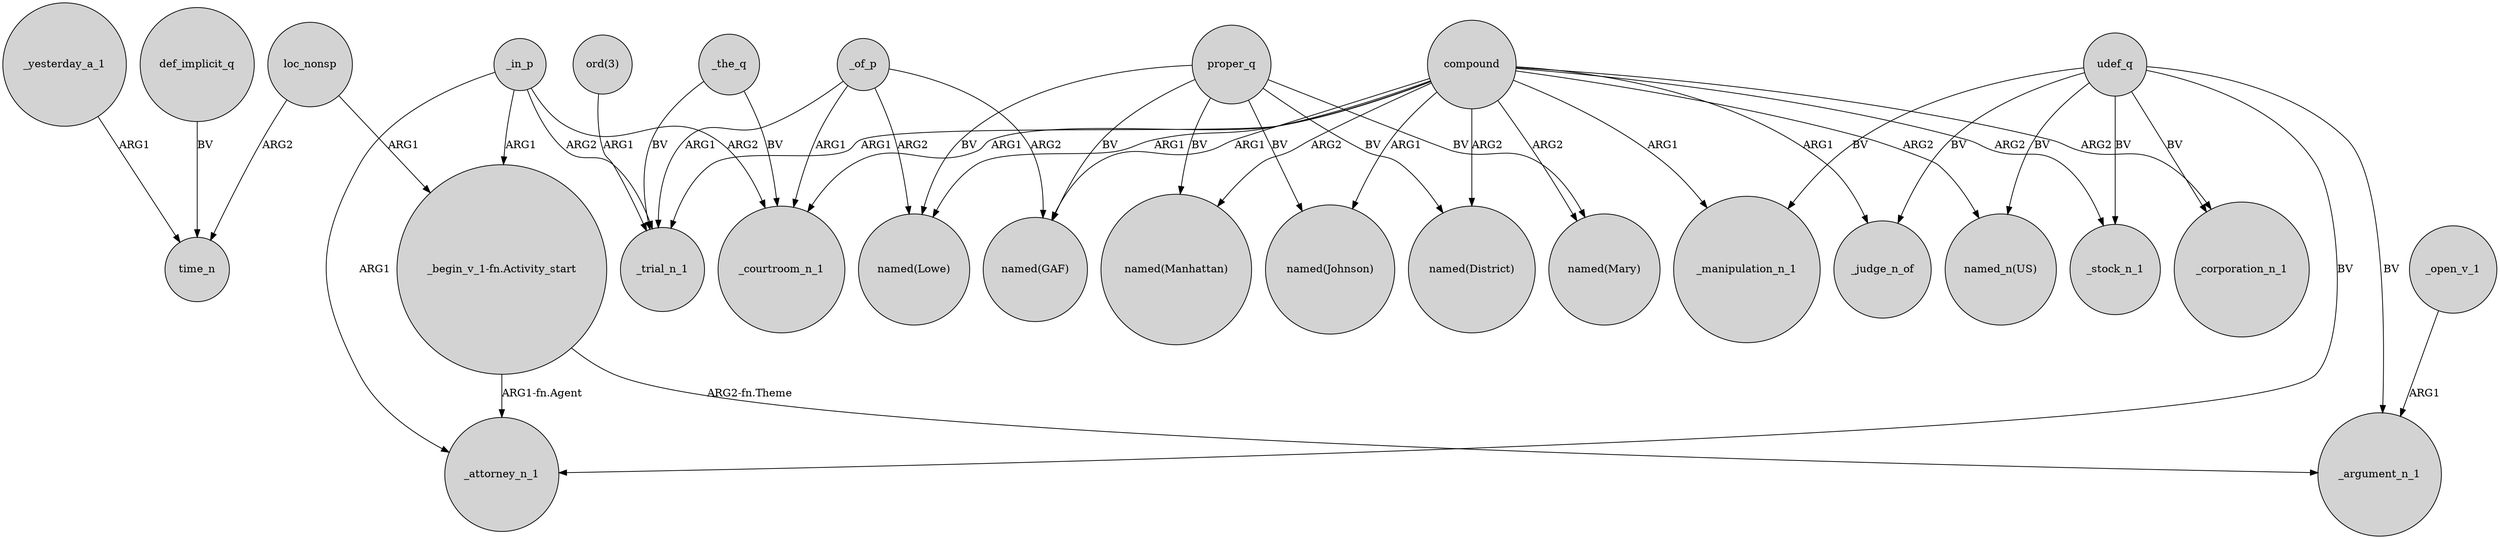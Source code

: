 digraph {
	node [shape=circle style=filled]
	_yesterday_a_1 -> time_n [label=ARG1]
	_in_p -> _courtroom_n_1 [label=ARG2]
	compound -> "named(GAF)" [label=ARG1]
	udef_q -> "named_n(US)" [label=BV]
	compound -> "named(Johnson)" [label=ARG1]
	udef_q -> _manipulation_n_1 [label=BV]
	_the_q -> _courtroom_n_1 [label=BV]
	_of_p -> _trial_n_1 [label=ARG1]
	_the_q -> _trial_n_1 [label=BV]
	compound -> _corporation_n_1 [label=ARG2]
	compound -> "named(Lowe)" [label=ARG1]
	_open_v_1 -> _argument_n_1 [label=ARG1]
	"ord(3)" -> _trial_n_1 [label=ARG1]
	compound -> "named_n(US)" [label=ARG2]
	proper_q -> "named(Manhattan)" [label=BV]
	proper_q -> "named(Mary)" [label=BV]
	loc_nonsp -> time_n [label=ARG2]
	loc_nonsp -> "_begin_v_1-fn.Activity_start" [label=ARG1]
	udef_q -> _judge_n_of [label=BV]
	compound -> _courtroom_n_1 [label=ARG1]
	compound -> "named(Manhattan)" [label=ARG2]
	compound -> _stock_n_1 [label=ARG2]
	compound -> _judge_n_of [label=ARG1]
	udef_q -> _corporation_n_1 [label=BV]
	"_begin_v_1-fn.Activity_start" -> _argument_n_1 [label="ARG2-fn.Theme"]
	udef_q -> _attorney_n_1 [label=BV]
	compound -> _trial_n_1 [label=ARG1]
	udef_q -> _stock_n_1 [label=BV]
	proper_q -> "named(Lowe)" [label=BV]
	_in_p -> _trial_n_1 [label=ARG2]
	proper_q -> "named(District)" [label=BV]
	proper_q -> "named(Johnson)" [label=BV]
	_of_p -> "named(GAF)" [label=ARG2]
	"_begin_v_1-fn.Activity_start" -> _attorney_n_1 [label="ARG1-fn.Agent"]
	_of_p -> _courtroom_n_1 [label=ARG1]
	_of_p -> "named(Lowe)" [label=ARG2]
	compound -> _manipulation_n_1 [label=ARG1]
	compound -> "named(Mary)" [label=ARG2]
	compound -> "named(District)" [label=ARG2]
	_in_p -> _attorney_n_1 [label=ARG1]
	_in_p -> "_begin_v_1-fn.Activity_start" [label=ARG1]
	proper_q -> "named(GAF)" [label=BV]
	def_implicit_q -> time_n [label=BV]
	udef_q -> _argument_n_1 [label=BV]
}
